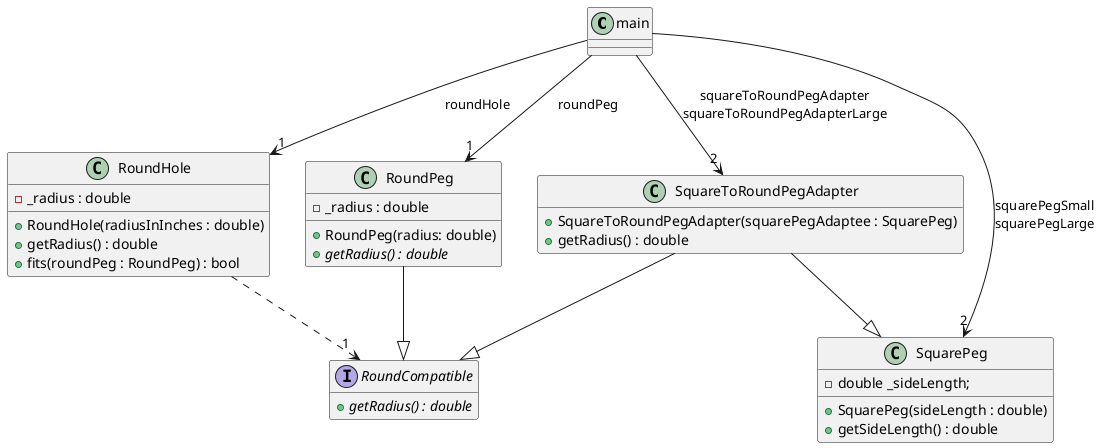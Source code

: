 @startuml
'https://plantuml.com/class-diagram

class main

class RoundHole {
    + RoundHole(radiusInInches : double)
    + getRadius() : double
    + fits(roundPeg : RoundPeg) : bool

    - _radius : double
}

main --> "1" RoundHole : roundHole
RoundHole ..> "1" RoundCompatible

interface RoundCompatible {
    + {abstract} getRadius() : double
}

hide RoundCompatible fields

class RoundPeg {
    + RoundPeg(radius: double)
    + {abstract} getRadius() : double

    - _radius : double
}

main --> "1" RoundPeg : roundPeg
RoundPeg --|> RoundCompatible

class SquarePeg {
    + SquarePeg(sideLength : double)
    + getSideLength() : double

    - double _sideLength;
}

main --> "2" SquarePeg : squarePegSmall\nsquarePegLarge

class SquareToRoundPegAdapter {
    + SquareToRoundPegAdapter(squarePegAdaptee : SquarePeg)
    + getRadius() : double
}

hide SquareToRoundPegAdapter fields

main --> "2" SquareToRoundPegAdapter : squareToRoundPegAdapter\nsquareToRoundPegAdapterLarge
SquareToRoundPegAdapter --|> RoundCompatible
SquareToRoundPegAdapter --|> SquarePeg

@enduml

